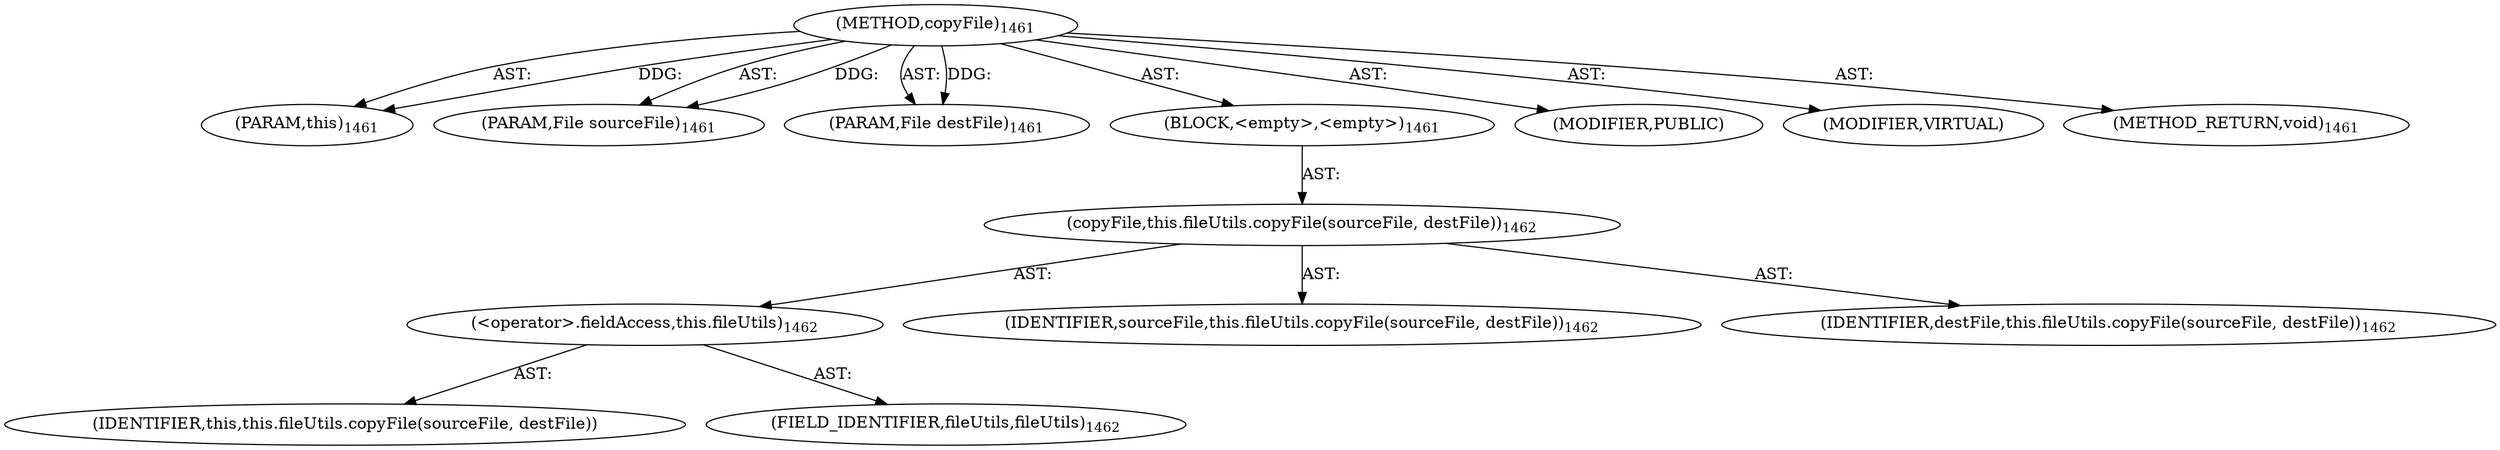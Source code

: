 digraph "copyFile" {  
"111669149769" [label = <(METHOD,copyFile)<SUB>1461</SUB>> ]
"115964117161" [label = <(PARAM,this)<SUB>1461</SUB>> ]
"115964117162" [label = <(PARAM,File sourceFile)<SUB>1461</SUB>> ]
"115964117163" [label = <(PARAM,File destFile)<SUB>1461</SUB>> ]
"25769803915" [label = <(BLOCK,&lt;empty&gt;,&lt;empty&gt;)<SUB>1461</SUB>> ]
"30064771574" [label = <(copyFile,this.fileUtils.copyFile(sourceFile, destFile))<SUB>1462</SUB>> ]
"30064771575" [label = <(&lt;operator&gt;.fieldAccess,this.fileUtils)<SUB>1462</SUB>> ]
"68719477258" [label = <(IDENTIFIER,this,this.fileUtils.copyFile(sourceFile, destFile))> ]
"55834574944" [label = <(FIELD_IDENTIFIER,fileUtils,fileUtils)<SUB>1462</SUB>> ]
"68719477259" [label = <(IDENTIFIER,sourceFile,this.fileUtils.copyFile(sourceFile, destFile))<SUB>1462</SUB>> ]
"68719477260" [label = <(IDENTIFIER,destFile,this.fileUtils.copyFile(sourceFile, destFile))<SUB>1462</SUB>> ]
"133143986369" [label = <(MODIFIER,PUBLIC)> ]
"133143986370" [label = <(MODIFIER,VIRTUAL)> ]
"128849018953" [label = <(METHOD_RETURN,void)<SUB>1461</SUB>> ]
  "111669149769" -> "115964117161"  [ label = "AST: "] 
  "111669149769" -> "115964117162"  [ label = "AST: "] 
  "111669149769" -> "115964117163"  [ label = "AST: "] 
  "111669149769" -> "25769803915"  [ label = "AST: "] 
  "111669149769" -> "133143986369"  [ label = "AST: "] 
  "111669149769" -> "133143986370"  [ label = "AST: "] 
  "111669149769" -> "128849018953"  [ label = "AST: "] 
  "25769803915" -> "30064771574"  [ label = "AST: "] 
  "30064771574" -> "30064771575"  [ label = "AST: "] 
  "30064771574" -> "68719477259"  [ label = "AST: "] 
  "30064771574" -> "68719477260"  [ label = "AST: "] 
  "30064771575" -> "68719477258"  [ label = "AST: "] 
  "30064771575" -> "55834574944"  [ label = "AST: "] 
  "111669149769" -> "115964117161"  [ label = "DDG: "] 
  "111669149769" -> "115964117162"  [ label = "DDG: "] 
  "111669149769" -> "115964117163"  [ label = "DDG: "] 
}
